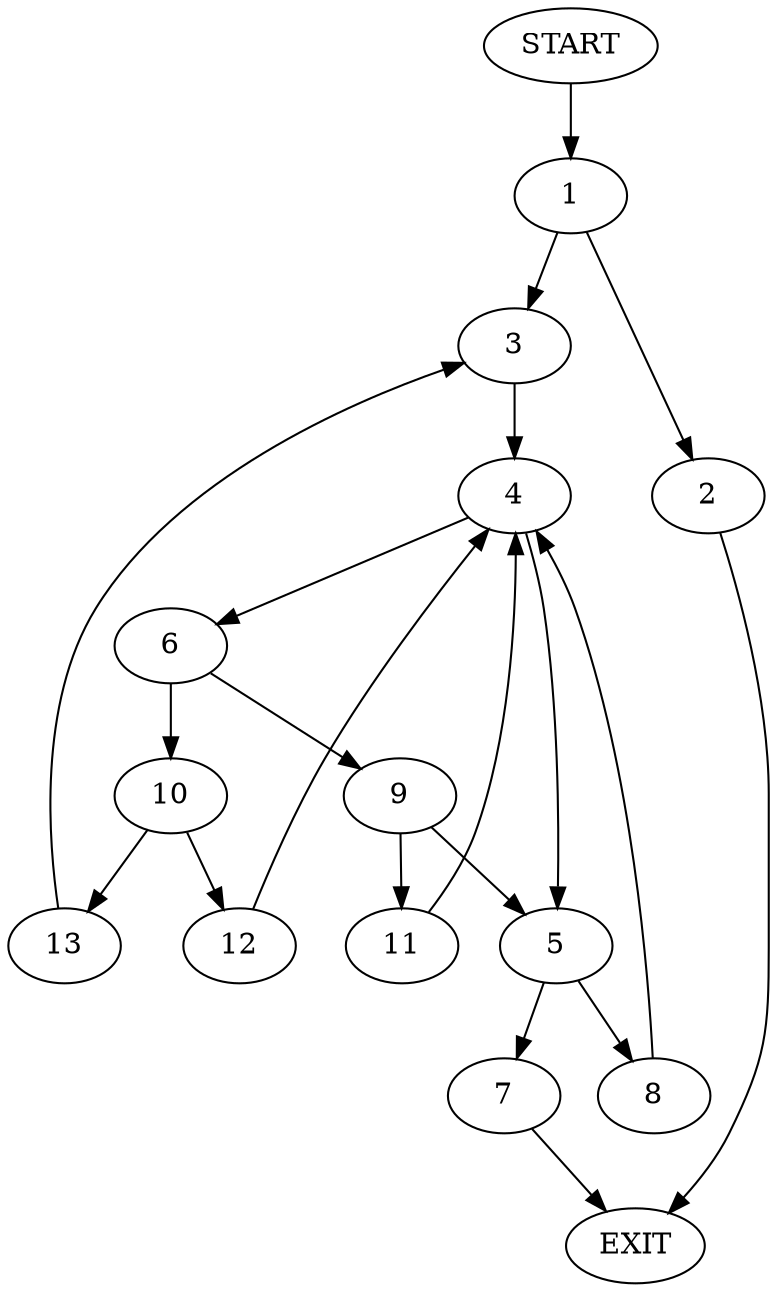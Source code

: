 digraph {
0 [label="START"]
14 [label="EXIT"]
0 -> 1
1 -> 2
1 -> 3
2 -> 14
3 -> 4
4 -> 5
4 -> 6
5 -> 7
5 -> 8
6 -> 9
6 -> 10
9 -> 11
9 -> 5
10 -> 12
10 -> 13
13 -> 3
12 -> 4
11 -> 4
7 -> 14
8 -> 4
}
